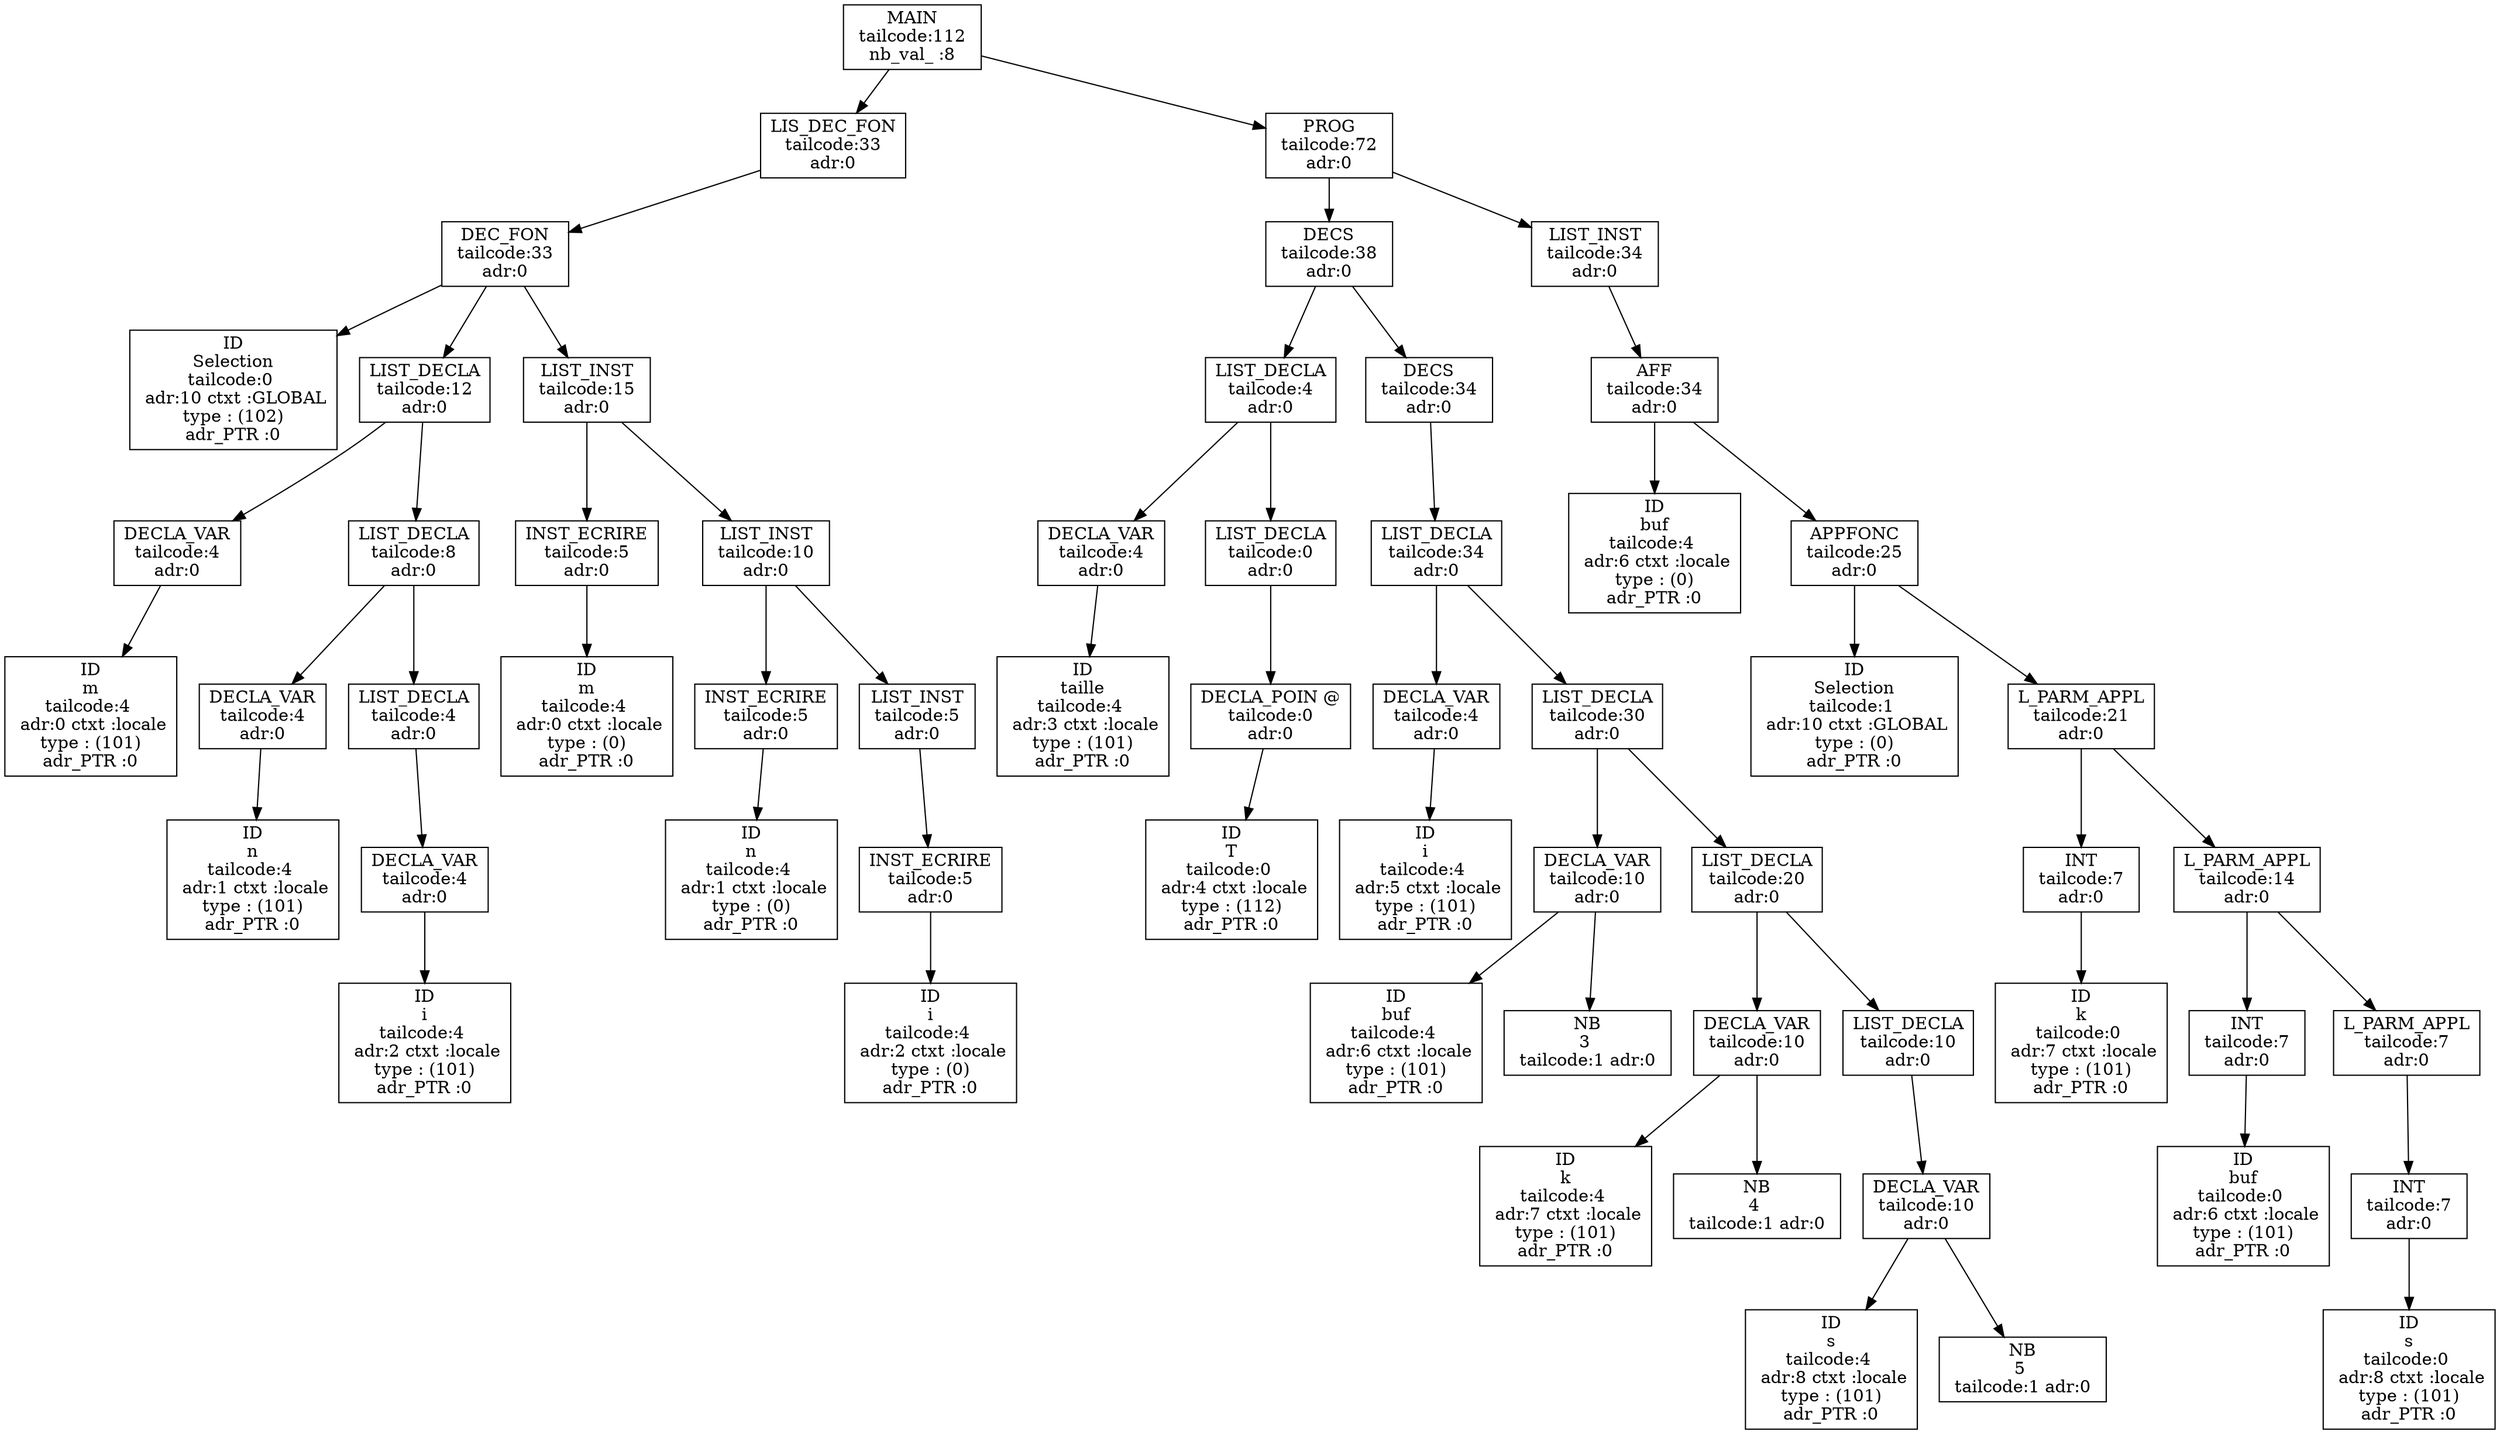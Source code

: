 digraph ASA {
node0x5585937cd960 [label="MAIN
 tailcode:112 
 nb_val_ :8 \n", shape=box];
node0x5585937cd960 -> node0x5585937ccd30;
node0x5585937ccd30 [label="LIS_DEC_FON
 tailcode:33 
 adr:0 \n", shape=box];
node0x5585937ccd30 -> node0x5585937ccc90;
node0x5585937ccc90 [label="DEC_FON
 tailcode:33 
 adr:0 \n", shape=box];
node0x5585937ccc90 -> node0x5585937ccce0;
node0x5585937ccce0 [label="ID\nSelection
 tailcode:0  
 adr:10 ctxt :GLOBAL
 type : (102) 
 adr_PTR :0 \n", shape=box];
node0x5585937ccc90 -> node0x5585937cc970;
node0x5585937cc970 [label="LIST_DECLA
 tailcode:12 
 adr:0 \n", shape=box];
node0x5585937cc970 -> node0x5585937cc6f0;
node0x5585937cc6f0 [label="DECLA_VAR
 tailcode:4 
 adr:0 \n", shape=box];
node0x5585937cc6f0 -> node0x5585937cc740;
node0x5585937cc740 [label="ID\nm
 tailcode:4  
 adr:0 ctxt :locale
 type : (101) 
 adr_PTR :0 \n", shape=box];
node0x5585937cc970 -> node0x5585937cc920;
node0x5585937cc920 [label="LIST_DECLA
 tailcode:8 
 adr:0 \n", shape=box];
node0x5585937cc920 -> node0x5585937cc790;
node0x5585937cc790 [label="DECLA_VAR
 tailcode:4 
 adr:0 \n", shape=box];
node0x5585937cc790 -> node0x5585937cc7e0;
node0x5585937cc7e0 [label="ID\nn
 tailcode:4  
 adr:1 ctxt :locale
 type : (101) 
 adr_PTR :0 \n", shape=box];
node0x5585937cc920 -> node0x5585937cc8d0;
node0x5585937cc8d0 [label="LIST_DECLA
 tailcode:4 
 adr:0 \n", shape=box];
node0x5585937cc8d0 -> node0x5585937cc830;
node0x5585937cc830 [label="DECLA_VAR
 tailcode:4 
 adr:0 \n", shape=box];
node0x5585937cc830 -> node0x5585937cc880;
node0x5585937cc880 [label="ID\ni
 tailcode:4  
 adr:2 ctxt :locale
 type : (101) 
 adr_PTR :0 \n", shape=box];
node0x5585937ccc90 -> node0x5585937ccc40;
node0x5585937ccc40 [label="LIST_INST
 tailcode:15 
 adr:0 \n", shape=box];
node0x5585937ccc40 -> node0x5585937cca10;
node0x5585937cca10 [label="INST_ECRIRE
 tailcode:5 
 adr:0 \n", shape=box];
node0x5585937cca10 -> node0x5585937cc9c0;
node0x5585937cc9c0 [label="ID\nm
 tailcode:4  
 adr:0 ctxt :locale
 type : (0) 
 adr_PTR :0 \n", shape=box];
node0x5585937ccc40 -> node0x5585937ccbf0;
node0x5585937ccbf0 [label="LIST_INST
 tailcode:10 
 adr:0 \n", shape=box];
node0x5585937ccbf0 -> node0x5585937ccab0;
node0x5585937ccab0 [label="INST_ECRIRE
 tailcode:5 
 adr:0 \n", shape=box];
node0x5585937ccab0 -> node0x5585937cca60;
node0x5585937cca60 [label="ID\nn
 tailcode:4  
 adr:1 ctxt :locale
 type : (0) 
 adr_PTR :0 \n", shape=box];
node0x5585937ccbf0 -> node0x5585937ccba0;
node0x5585937ccba0 [label="LIST_INST
 tailcode:5 
 adr:0 \n", shape=box];
node0x5585937ccba0 -> node0x5585937ccb50;
node0x5585937ccb50 [label="INST_ECRIRE
 tailcode:5 
 adr:0 \n", shape=box];
node0x5585937ccb50 -> node0x5585937ccb00;
node0x5585937ccb00 [label="ID\ni
 tailcode:4  
 adr:2 ctxt :locale
 type : (0) 
 adr_PTR :0 \n", shape=box];
node0x5585937cd960 -> node0x5585937cd910;
node0x5585937cd910 [label="PROG
 tailcode:72 
 adr:0 \n", shape=box];
node0x5585937cd910 -> node0x5585937cd460;
node0x5585937cd460 [label="DECS
 tailcode:38 
 adr:0 \n", shape=box];
node0x5585937cd460 -> node0x5585937ccf10;
node0x5585937ccf10 [label="LIST_DECLA
 tailcode:4 
 adr:0 \n", shape=box];
node0x5585937ccf10 -> node0x5585937ccd80;
node0x5585937ccd80 [label="DECLA_VAR
 tailcode:4 
 adr:0 \n", shape=box];
node0x5585937ccd80 -> node0x5585937ccdd0;
node0x5585937ccdd0 [label="ID\ntaille
 tailcode:4  
 adr:3 ctxt :locale
 type : (101) 
 adr_PTR :0 \n", shape=box];
node0x5585937ccf10 -> node0x5585937ccec0;
node0x5585937ccec0 [label="LIST_DECLA
 tailcode:0 
 adr:0 \n", shape=box];
node0x5585937ccec0 -> node0x5585937cce20;
node0x5585937cce20 [label="DECLA_POIN @
 tailcode:0 
 adr:0 \n", shape=box];
node0x5585937cce20 -> node0x5585937cce70;
node0x5585937cce70 [label="ID\nT
 tailcode:0  
 adr:4 ctxt :locale
 type : (112) 
 adr_PTR :0 \n", shape=box];
node0x5585937cd460 -> node0x5585937cd410;
node0x5585937cd410 [label="DECS
 tailcode:34 
 adr:0 \n", shape=box];
node0x5585937cd410 -> node0x5585937cd3c0;
node0x5585937cd3c0 [label="LIST_DECLA
 tailcode:34 
 adr:0 \n", shape=box];
node0x5585937cd3c0 -> node0x5585937ccf60;
node0x5585937ccf60 [label="DECLA_VAR
 tailcode:4 
 adr:0 \n", shape=box];
node0x5585937ccf60 -> node0x5585937ccfb0;
node0x5585937ccfb0 [label="ID\ni
 tailcode:4  
 adr:5 ctxt :locale
 type : (101) 
 adr_PTR :0 \n", shape=box];
node0x5585937cd3c0 -> node0x5585937cd370;
node0x5585937cd370 [label="LIST_DECLA
 tailcode:30 
 adr:0 \n", shape=box];
node0x5585937cd370 -> node0x5585937cd050;
node0x5585937cd050 [label="DECLA_VAR
 tailcode:10 
 adr:0 \n", shape=box];
node0x5585937cd050 -> node0x5585937cd0a0;
node0x5585937cd0a0 [label="ID\nbuf
 tailcode:4  
 adr:6 ctxt :locale
 type : (101) 
 adr_PTR :0 \n", shape=box];
node0x5585937cd050 -> node0x5585937cd000;
node0x5585937cd000 [label="NB\n3 
 tailcode:1 adr:0 \n", shape=box];
node0x5585937cd370 -> node0x5585937cd320;
node0x5585937cd320 [label="LIST_DECLA
 tailcode:20 
 adr:0 \n", shape=box];
node0x5585937cd320 -> node0x5585937cd140;
node0x5585937cd140 [label="DECLA_VAR
 tailcode:10 
 adr:0 \n", shape=box];
node0x5585937cd140 -> node0x5585937cd190;
node0x5585937cd190 [label="ID\nk
 tailcode:4  
 adr:7 ctxt :locale
 type : (101) 
 adr_PTR :0 \n", shape=box];
node0x5585937cd140 -> node0x5585937cd0f0;
node0x5585937cd0f0 [label="NB\n4 
 tailcode:1 adr:0 \n", shape=box];
node0x5585937cd320 -> node0x5585937cd2d0;
node0x5585937cd2d0 [label="LIST_DECLA
 tailcode:10 
 adr:0 \n", shape=box];
node0x5585937cd2d0 -> node0x5585937cd230;
node0x5585937cd230 [label="DECLA_VAR
 tailcode:10 
 adr:0 \n", shape=box];
node0x5585937cd230 -> node0x5585937cd280;
node0x5585937cd280 [label="ID\ns
 tailcode:4  
 adr:8 ctxt :locale
 type : (101) 
 adr_PTR :0 \n", shape=box];
node0x5585937cd230 -> node0x5585937cd1e0;
node0x5585937cd1e0 [label="NB\n5 
 tailcode:1 adr:0 \n", shape=box];
node0x5585937cd910 -> node0x5585937cd8c0;
node0x5585937cd8c0 [label="LIST_INST
 tailcode:34 
 adr:0 \n", shape=box];
node0x5585937cd8c0 -> node0x5585937cd820;
node0x5585937cd820 [label="AFF
 tailcode:34 
 adr:0 \n", shape=box];
node0x5585937cd820 -> node0x5585937cd870;
node0x5585937cd870 [label="ID\nbuf
 tailcode:4  
 adr:6 ctxt :locale
 type : (0) 
 adr_PTR :0 \n", shape=box];
node0x5585937cd820 -> node0x5585937cd780;
node0x5585937cd780 [label="APPFONC
 tailcode:25 
 adr:0 \n", shape=box];
node0x5585937cd780 -> node0x5585937cd7d0;
node0x5585937cd7d0 [label="ID\nSelection
 tailcode:1  
 adr:10 ctxt :GLOBAL
 type : (0) 
 adr_PTR :0 \n", shape=box];
node0x5585937cd780 -> node0x5585937cd730;
node0x5585937cd730 [label="L_PARM_APPL
 tailcode:21 
 adr:0 \n", shape=box];
node0x5585937cd730 -> node0x5585937cd4b0;
node0x5585937cd4b0 [label="INT
 tailcode:7 
 adr:0 \n", shape=box];
node0x5585937cd4b0 -> node0x5585937cd500;
node0x5585937cd500 [label="ID\nk
 tailcode:0  
 adr:7 ctxt :locale
 type : (101) 
 adr_PTR :0 \n", shape=box];
node0x5585937cd730 -> node0x5585937cd6e0;
node0x5585937cd6e0 [label="L_PARM_APPL
 tailcode:14 
 adr:0 \n", shape=box];
node0x5585937cd6e0 -> node0x5585937cd550;
node0x5585937cd550 [label="INT
 tailcode:7 
 adr:0 \n", shape=box];
node0x5585937cd550 -> node0x5585937cd5a0;
node0x5585937cd5a0 [label="ID\nbuf
 tailcode:0  
 adr:6 ctxt :locale
 type : (101) 
 adr_PTR :0 \n", shape=box];
node0x5585937cd6e0 -> node0x5585937cd690;
node0x5585937cd690 [label="L_PARM_APPL
 tailcode:7 
 adr:0 \n", shape=box];
node0x5585937cd690 -> node0x5585937cd5f0;
node0x5585937cd5f0 [label="INT
 tailcode:7 
 adr:0 \n", shape=box];
node0x5585937cd5f0 -> node0x5585937cd640;
node0x5585937cd640 [label="ID\ns
 tailcode:0  
 adr:8 ctxt :locale
 type : (101) 
 adr_PTR :0 \n", shape=box];
}
